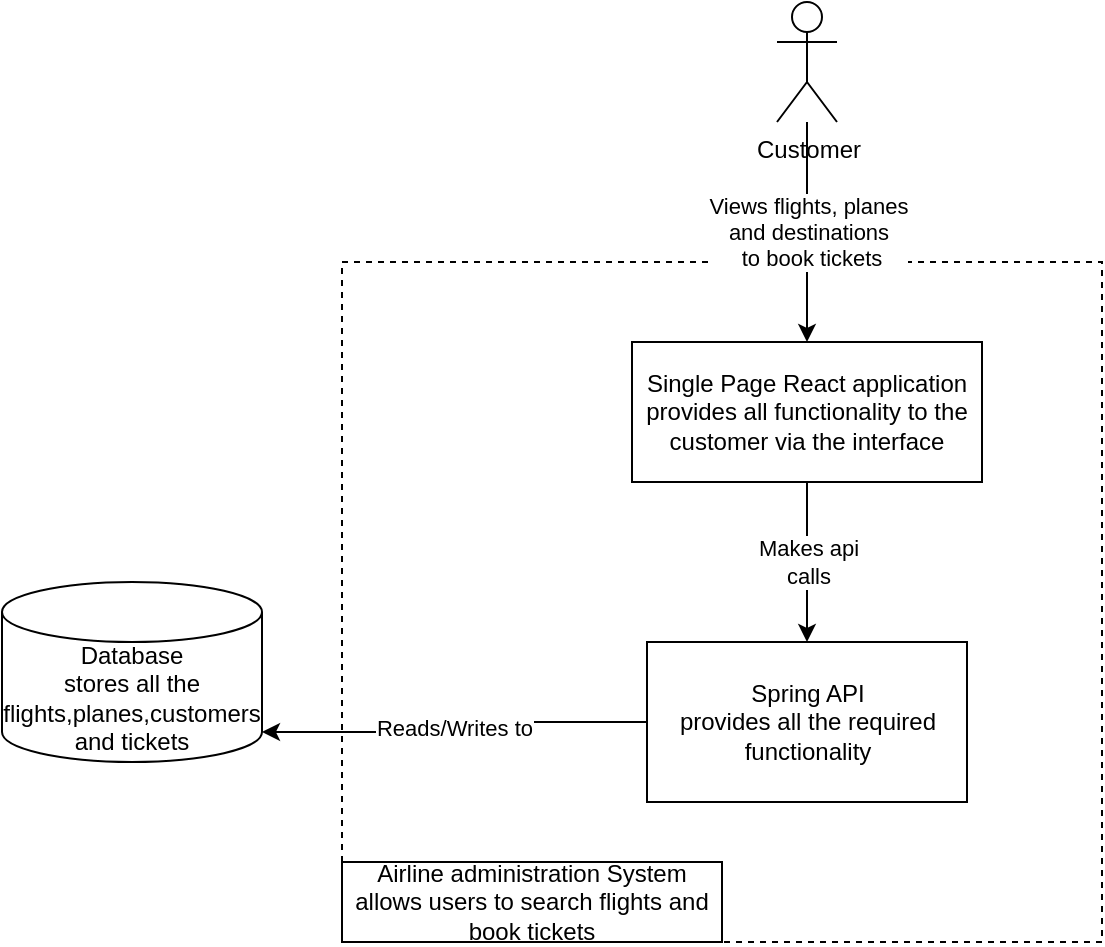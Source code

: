 <mxfile version="14.4.9"><diagram id="jtywEKJaELgZCPs_8iHI" name="Page-1"><mxGraphModel dx="1038" dy="548" grid="1" gridSize="10" guides="1" tooltips="1" connect="1" arrows="1" fold="1" page="1" pageScale="1" pageWidth="850" pageHeight="1100" math="0" shadow="0"><root><mxCell id="0"/><mxCell id="1" parent="0"/><mxCell id="M7hhAJK3RIllukQUrE8c-3" value="" style="rounded=0;whiteSpace=wrap;html=1;dashed=1;fillColor=none;" parent="1" vertex="1"><mxGeometry x="180" y="170" width="380" height="340" as="geometry"/></mxCell><mxCell id="M7hhAJK3RIllukQUrE8c-1" value="Airline administration System&lt;br&gt;allows users to search flights and book tickets" style="rounded=0;whiteSpace=wrap;html=1;" parent="1" vertex="1"><mxGeometry x="180" y="470" width="190" height="40" as="geometry"/></mxCell><mxCell id="M7hhAJK3RIllukQUrE8c-5" value="Database&lt;br&gt;stores all the flights,planes,customers and tickets" style="shape=cylinder3;whiteSpace=wrap;html=1;boundedLbl=1;backgroundOutline=1;size=15;" parent="1" vertex="1"><mxGeometry x="10" y="330" width="130" height="90" as="geometry"/></mxCell><mxCell id="M7hhAJK3RIllukQUrE8c-15" value="Reads/Writes to" style="edgeStyle=orthogonalEdgeStyle;rounded=0;orthogonalLoop=1;jettySize=auto;html=1;entryX=1;entryY=1;entryDx=0;entryDy=-15;entryPerimeter=0;" parent="1" source="M7hhAJK3RIllukQUrE8c-6" target="M7hhAJK3RIllukQUrE8c-5" edge="1"><mxGeometry relative="1" as="geometry"/></mxCell><mxCell id="M7hhAJK3RIllukQUrE8c-6" value="Spring API&lt;br&gt;provides all the required functionality" style="rounded=0;whiteSpace=wrap;html=1;" parent="1" vertex="1"><mxGeometry x="332.5" y="360" width="160" height="80" as="geometry"/></mxCell><mxCell id="M7hhAJK3RIllukQUrE8c-11" value="Makes api&lt;br&gt;calls" style="edgeStyle=orthogonalEdgeStyle;rounded=0;orthogonalLoop=1;jettySize=auto;html=1;" parent="1" source="M7hhAJK3RIllukQUrE8c-7" target="M7hhAJK3RIllukQUrE8c-6" edge="1"><mxGeometry relative="1" as="geometry"/></mxCell><mxCell id="M7hhAJK3RIllukQUrE8c-7" value="Single Page React application&lt;br&gt;provides all functionality to the customer via the interface" style="rounded=0;whiteSpace=wrap;html=1;fillColor=#ffffff;" parent="1" vertex="1"><mxGeometry x="325" y="210" width="175" height="70" as="geometry"/></mxCell><mxCell id="M7hhAJK3RIllukQUrE8c-9" value="Views flights, planes &lt;br&gt;and destinations&lt;br&gt;&amp;nbsp;to book tickets" style="edgeStyle=orthogonalEdgeStyle;rounded=0;orthogonalLoop=1;jettySize=auto;html=1;" parent="1" source="M7hhAJK3RIllukQUrE8c-8" target="M7hhAJK3RIllukQUrE8c-7" edge="1"><mxGeometry relative="1" as="geometry"/></mxCell><mxCell id="M7hhAJK3RIllukQUrE8c-8" value="Customer" style="shape=umlActor;verticalLabelPosition=bottom;verticalAlign=top;html=1;outlineConnect=0;fillColor=#ffffff;" parent="1" vertex="1"><mxGeometry x="397.5" y="40" width="30" height="60" as="geometry"/></mxCell></root></mxGraphModel></diagram></mxfile>